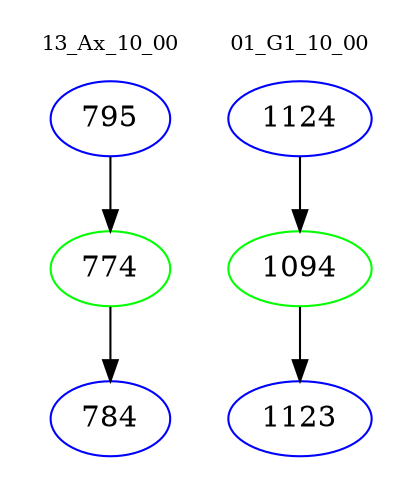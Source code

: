 digraph{
subgraph cluster_0 {
color = white
label = "13_Ax_10_00";
fontsize=10;
T0_795 [label="795", color="blue"]
T0_795 -> T0_774 [color="black"]
T0_774 [label="774", color="green"]
T0_774 -> T0_784 [color="black"]
T0_784 [label="784", color="blue"]
}
subgraph cluster_1 {
color = white
label = "01_G1_10_00";
fontsize=10;
T1_1124 [label="1124", color="blue"]
T1_1124 -> T1_1094 [color="black"]
T1_1094 [label="1094", color="green"]
T1_1094 -> T1_1123 [color="black"]
T1_1123 [label="1123", color="blue"]
}
}
